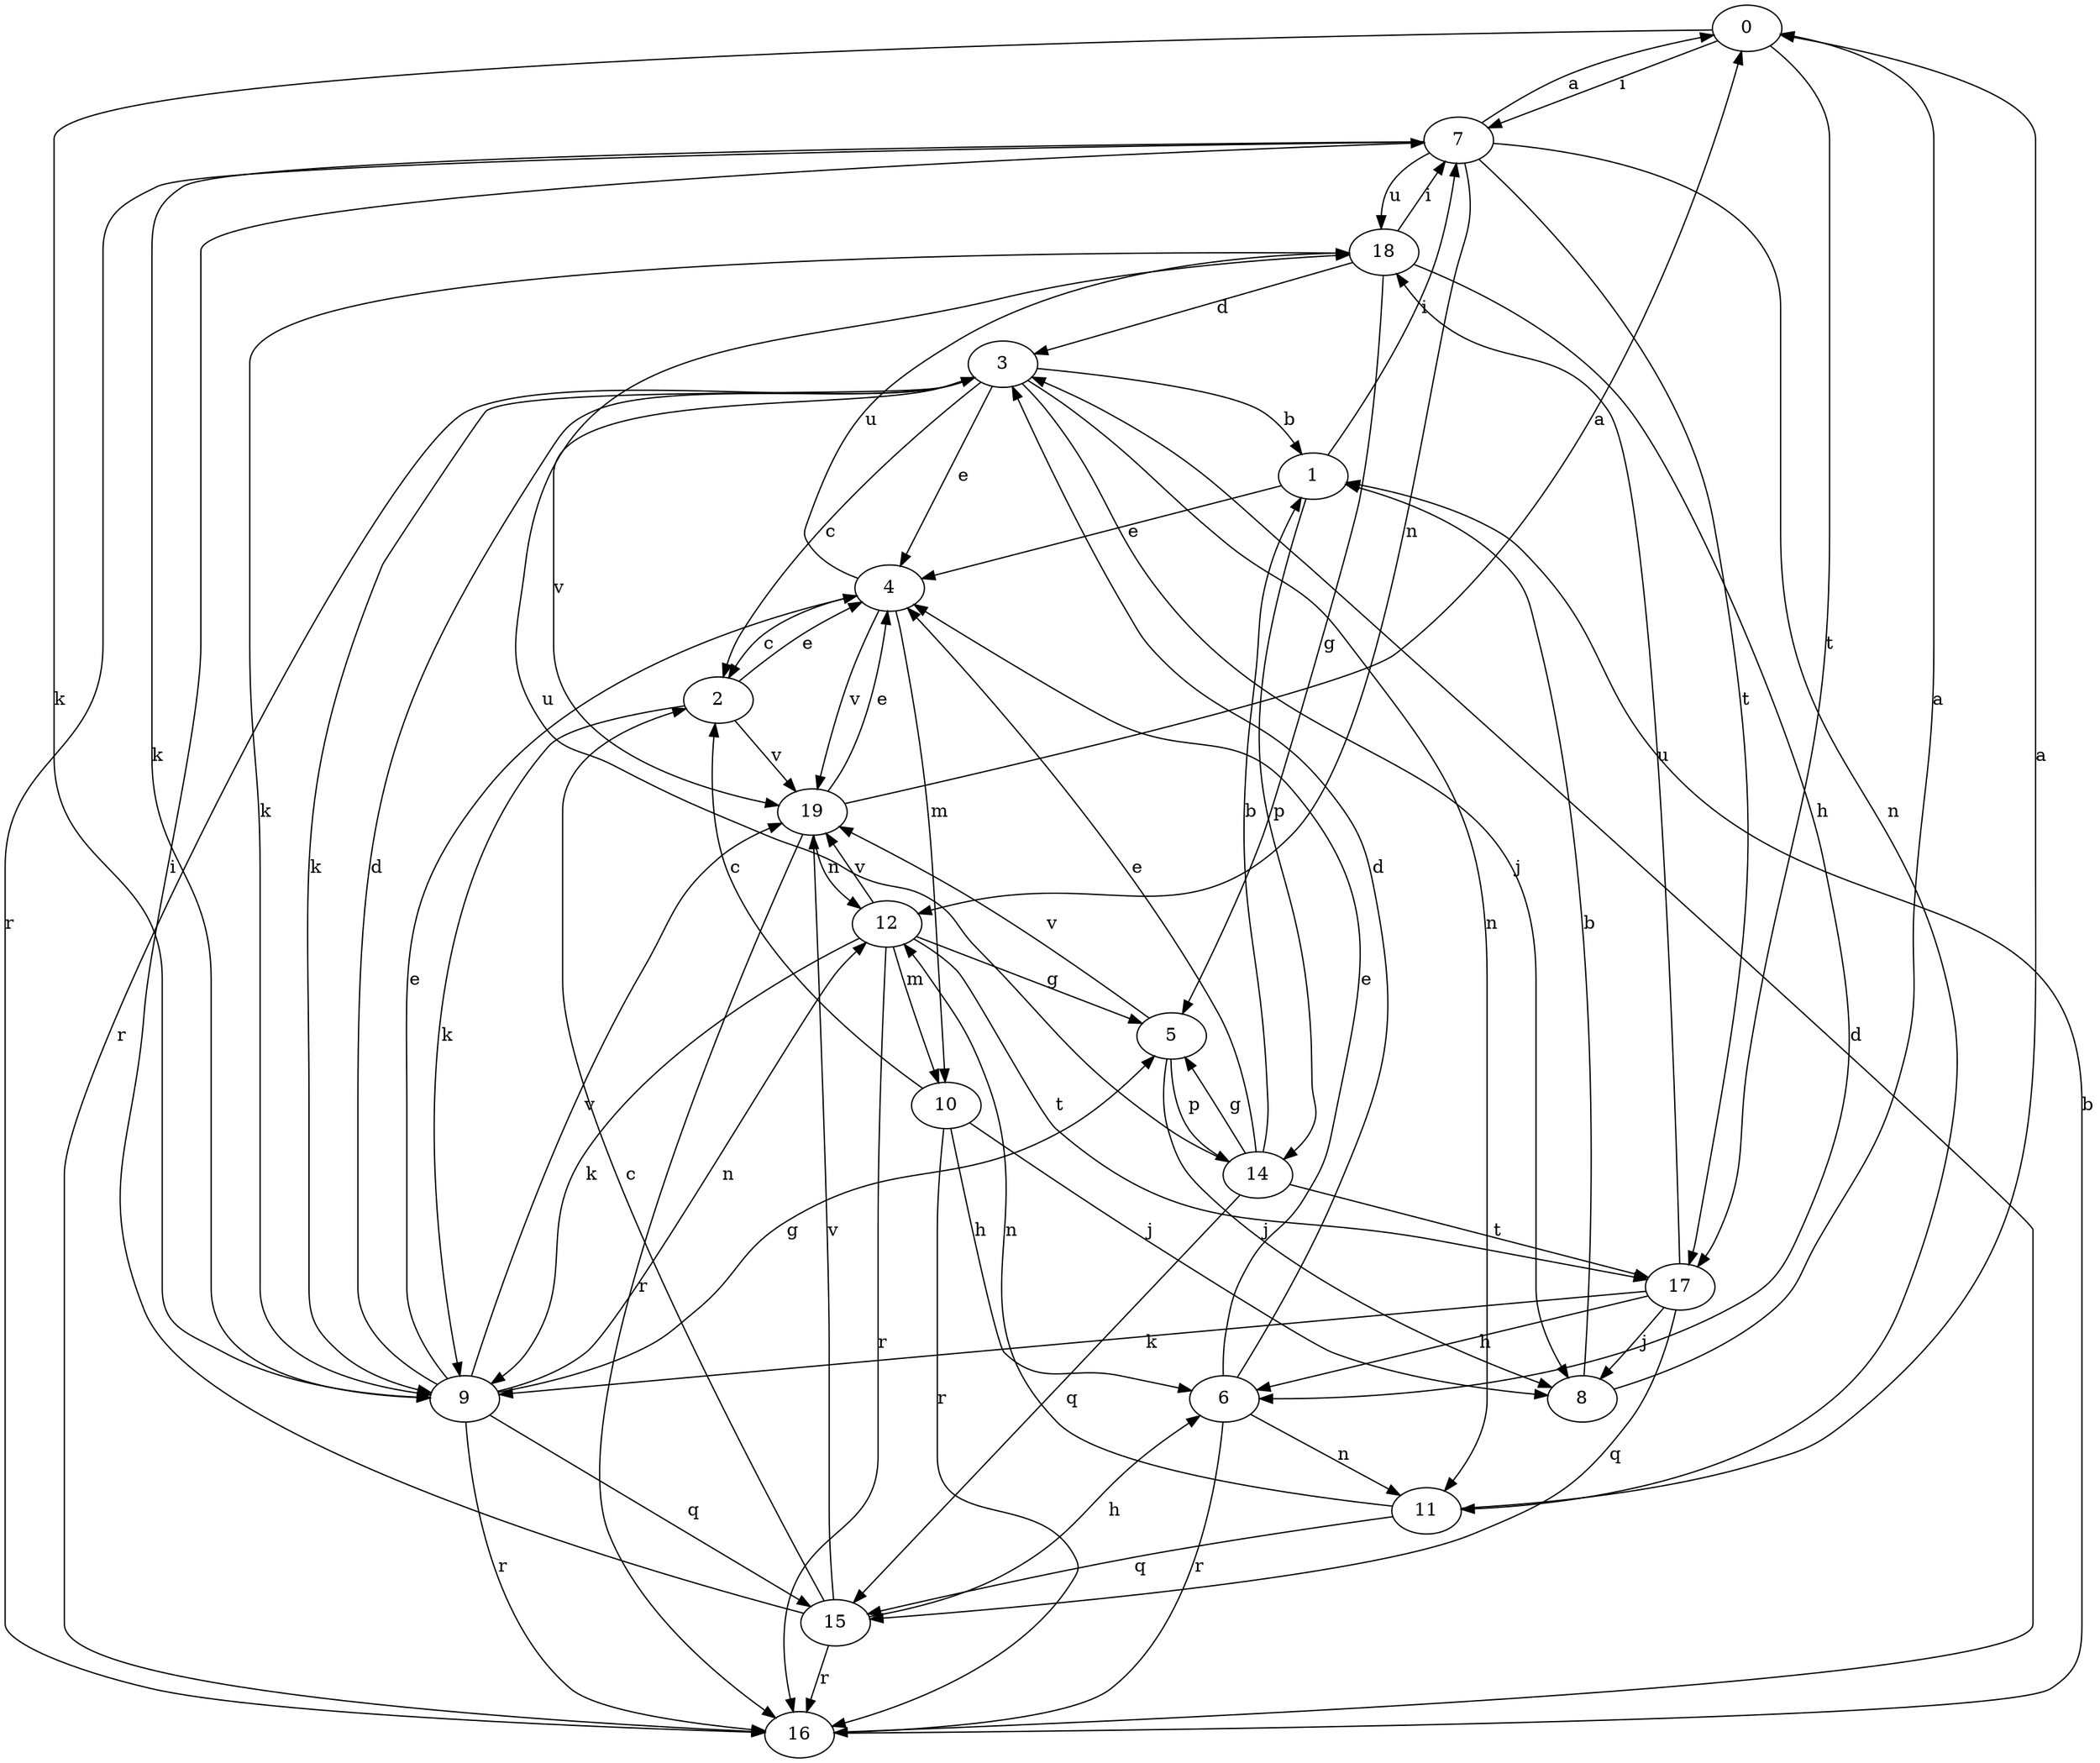 strict digraph  {
0;
1;
2;
3;
4;
5;
6;
7;
8;
9;
10;
11;
12;
14;
15;
16;
17;
18;
19;
0 -> 7  [label=i];
0 -> 9  [label=k];
0 -> 17  [label=t];
1 -> 4  [label=e];
1 -> 7  [label=i];
1 -> 14  [label=p];
2 -> 4  [label=e];
2 -> 9  [label=k];
2 -> 19  [label=v];
3 -> 1  [label=b];
3 -> 2  [label=c];
3 -> 4  [label=e];
3 -> 8  [label=j];
3 -> 9  [label=k];
3 -> 11  [label=n];
3 -> 16  [label=r];
3 -> 19  [label=v];
4 -> 2  [label=c];
4 -> 10  [label=m];
4 -> 18  [label=u];
4 -> 19  [label=v];
5 -> 8  [label=j];
5 -> 14  [label=p];
5 -> 19  [label=v];
6 -> 3  [label=d];
6 -> 4  [label=e];
6 -> 11  [label=n];
6 -> 16  [label=r];
7 -> 0  [label=a];
7 -> 9  [label=k];
7 -> 11  [label=n];
7 -> 12  [label=n];
7 -> 16  [label=r];
7 -> 17  [label=t];
7 -> 18  [label=u];
8 -> 0  [label=a];
8 -> 1  [label=b];
9 -> 3  [label=d];
9 -> 4  [label=e];
9 -> 5  [label=g];
9 -> 12  [label=n];
9 -> 15  [label=q];
9 -> 16  [label=r];
9 -> 19  [label=v];
10 -> 2  [label=c];
10 -> 6  [label=h];
10 -> 8  [label=j];
10 -> 16  [label=r];
11 -> 0  [label=a];
11 -> 12  [label=n];
11 -> 15  [label=q];
12 -> 5  [label=g];
12 -> 9  [label=k];
12 -> 10  [label=m];
12 -> 16  [label=r];
12 -> 17  [label=t];
12 -> 19  [label=v];
14 -> 1  [label=b];
14 -> 4  [label=e];
14 -> 5  [label=g];
14 -> 15  [label=q];
14 -> 17  [label=t];
14 -> 18  [label=u];
15 -> 2  [label=c];
15 -> 6  [label=h];
15 -> 7  [label=i];
15 -> 16  [label=r];
15 -> 19  [label=v];
16 -> 1  [label=b];
16 -> 3  [label=d];
17 -> 6  [label=h];
17 -> 8  [label=j];
17 -> 9  [label=k];
17 -> 15  [label=q];
17 -> 18  [label=u];
18 -> 3  [label=d];
18 -> 5  [label=g];
18 -> 6  [label=h];
18 -> 7  [label=i];
18 -> 9  [label=k];
19 -> 0  [label=a];
19 -> 4  [label=e];
19 -> 12  [label=n];
19 -> 16  [label=r];
}

